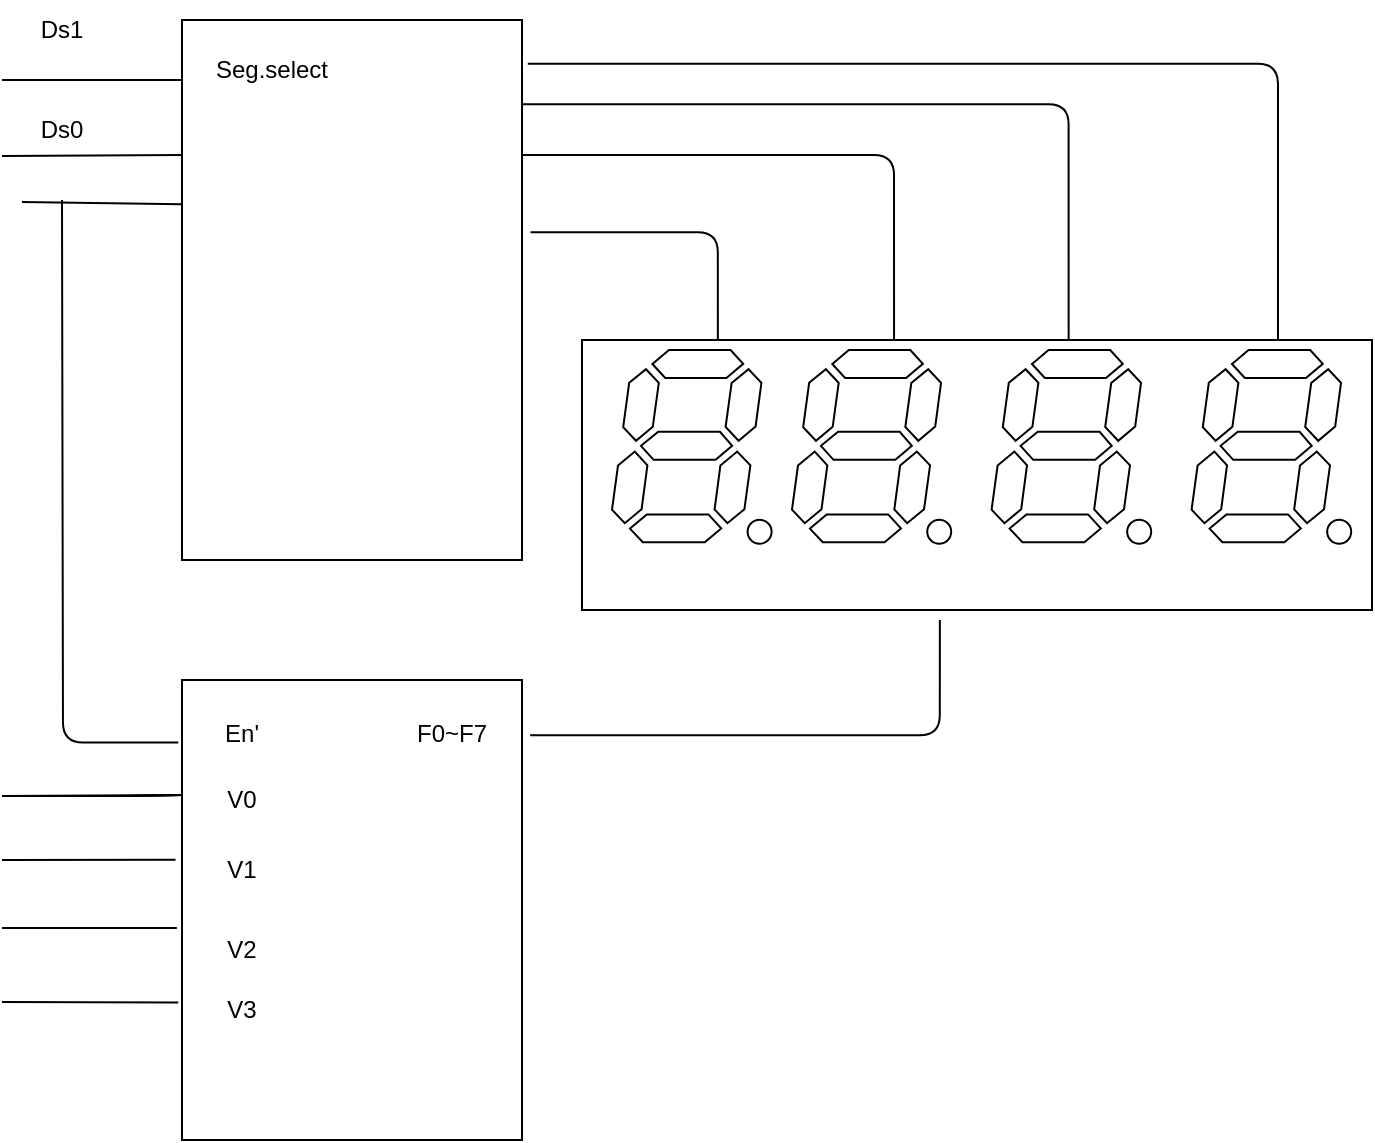 <mxfile>
    <diagram id="qTup6e771tbsEmKfYR57" name="페이지-1">
        <mxGraphModel dx="421" dy="461" grid="1" gridSize="10" guides="1" tooltips="1" connect="1" arrows="1" fold="1" page="1" pageScale="1" pageWidth="827" pageHeight="1169" math="0" shadow="0">
            <root>
                <mxCell id="0"/>
                <mxCell id="1" parent="0"/>
                <mxCell id="2" value="" style="rounded=0;whiteSpace=wrap;html=1;fillColor=none;rotation=-90;" parent="1" vertex="1">
                    <mxGeometry x="60" y="340" width="270" height="170" as="geometry"/>
                </mxCell>
                <mxCell id="3" value="" style="endArrow=none;html=1;entryX=0.75;entryY=0;entryDx=0;entryDy=0;" parent="1" target="2" edge="1">
                    <mxGeometry width="50" height="50" relative="1" as="geometry">
                        <mxPoint x="20" y="358" as="sourcePoint"/>
                        <mxPoint x="310" y="440" as="targetPoint"/>
                    </mxGeometry>
                </mxCell>
                <mxCell id="4" value="" style="endArrow=none;html=1;entryX=0.889;entryY=0;entryDx=0;entryDy=0;entryPerimeter=0;" parent="1" target="2" edge="1">
                    <mxGeometry width="50" height="50" relative="1" as="geometry">
                        <mxPoint x="20" y="320" as="sourcePoint"/>
                        <mxPoint x="310" y="440" as="targetPoint"/>
                    </mxGeometry>
                </mxCell>
                <mxCell id="5" value="Seg.select" style="text;html=1;strokeColor=none;fillColor=none;align=center;verticalAlign=middle;whiteSpace=wrap;rounded=0;" parent="1" vertex="1">
                    <mxGeometry x="110" y="300" width="90" height="30" as="geometry"/>
                </mxCell>
                <mxCell id="6" value="V1" style="text;html=1;strokeColor=none;fillColor=none;align=center;verticalAlign=middle;whiteSpace=wrap;rounded=0;" parent="1" vertex="1">
                    <mxGeometry x="110" y="700" width="60" height="30" as="geometry"/>
                </mxCell>
                <mxCell id="7" value="V2" style="text;html=1;strokeColor=none;fillColor=none;align=center;verticalAlign=middle;whiteSpace=wrap;rounded=0;" parent="1" vertex="1">
                    <mxGeometry x="110" y="740" width="60" height="30" as="geometry"/>
                </mxCell>
                <mxCell id="8" value="V3" style="text;html=1;strokeColor=none;fillColor=none;align=center;verticalAlign=middle;whiteSpace=wrap;rounded=0;" parent="1" vertex="1">
                    <mxGeometry x="110" y="770" width="60" height="30" as="geometry"/>
                </mxCell>
                <mxCell id="9" value="En'" style="text;html=1;strokeColor=none;fillColor=none;align=center;verticalAlign=middle;whiteSpace=wrap;rounded=0;" parent="1" vertex="1">
                    <mxGeometry x="110" y="631.9" width="60" height="30" as="geometry"/>
                </mxCell>
                <mxCell id="10" value="" style="verticalLabelPosition=bottom;shadow=0;dashed=0;align=center;html=1;verticalAlign=top;shape=mxgraph.electrical.opto_electronics.7_segment_display_with_dp;pointerEvents=1;fillColor=none;" parent="1" vertex="1">
                    <mxGeometry x="325" y="455" width="79.8" height="96.9" as="geometry"/>
                </mxCell>
                <mxCell id="11" value="" style="verticalLabelPosition=bottom;shadow=0;dashed=0;align=center;html=1;verticalAlign=top;shape=mxgraph.electrical.opto_electronics.7_segment_display_with_dp;pointerEvents=1;fillColor=none;" parent="1" vertex="1">
                    <mxGeometry x="415" y="455" width="79.6" height="96.9" as="geometry"/>
                </mxCell>
                <mxCell id="12" value="" style="verticalLabelPosition=bottom;shadow=0;dashed=0;align=center;html=1;verticalAlign=top;shape=mxgraph.electrical.opto_electronics.7_segment_display_with_dp;pointerEvents=1;fillColor=none;" parent="1" vertex="1">
                    <mxGeometry x="514.8" y="455" width="79.8" height="96.9" as="geometry"/>
                </mxCell>
                <mxCell id="13" value="" style="verticalLabelPosition=bottom;shadow=0;dashed=0;align=center;html=1;verticalAlign=top;shape=mxgraph.electrical.opto_electronics.7_segment_display_with_dp;pointerEvents=1;fillColor=none;" parent="1" vertex="1">
                    <mxGeometry x="614.8" y="455" width="79.8" height="96.9" as="geometry"/>
                </mxCell>
                <mxCell id="14" value="" style="rounded=0;whiteSpace=wrap;html=1;fillColor=none;" parent="1" vertex="1">
                    <mxGeometry x="310" y="450" width="395" height="135" as="geometry"/>
                </mxCell>
                <mxCell id="15" value="" style="endArrow=none;html=1;edgeStyle=orthogonalEdgeStyle;exitX=0.919;exitY=1.017;exitDx=0;exitDy=0;exitPerimeter=0;entryX=0.881;entryY=-0.003;entryDx=0;entryDy=0;entryPerimeter=0;" parent="1" source="2" target="14" edge="1">
                    <mxGeometry width="50" height="50" relative="1" as="geometry">
                        <mxPoint x="378.06" y="283.49" as="sourcePoint"/>
                        <mxPoint x="570" y="540" as="targetPoint"/>
                    </mxGeometry>
                </mxCell>
                <mxCell id="16" value="" style="endArrow=none;html=1;edgeStyle=orthogonalEdgeStyle;exitX=0.844;exitY=1.001;exitDx=0;exitDy=0;entryX=0.616;entryY=0.004;entryDx=0;entryDy=0;entryPerimeter=0;exitPerimeter=0;" parent="1" source="2" target="14" edge="1">
                    <mxGeometry width="50" height="50" relative="1" as="geometry">
                        <mxPoint x="375" y="327.5" as="sourcePoint"/>
                        <mxPoint x="570" y="540" as="targetPoint"/>
                    </mxGeometry>
                </mxCell>
                <mxCell id="17" value="" style="endArrow=none;html=1;edgeStyle=orthogonalEdgeStyle;exitX=0.75;exitY=1;exitDx=0;exitDy=0;entryX=0.395;entryY=-0.003;entryDx=0;entryDy=0;entryPerimeter=0;" parent="1" source="2" target="14" edge="1">
                    <mxGeometry width="50" height="50" relative="1" as="geometry">
                        <mxPoint x="379.08" y="359.9" as="sourcePoint"/>
                        <mxPoint x="570" y="540" as="targetPoint"/>
                    </mxGeometry>
                </mxCell>
                <mxCell id="18" value="" style="endArrow=none;html=1;edgeStyle=orthogonalEdgeStyle;exitX=0.607;exitY=1.025;exitDx=0;exitDy=0;entryX=0.172;entryY=-0.003;entryDx=0;entryDy=0;entryPerimeter=0;exitPerimeter=0;" parent="1" source="2" target="14" edge="1">
                    <mxGeometry width="50" height="50" relative="1" as="geometry">
                        <mxPoint x="375" y="395" as="sourcePoint"/>
                        <mxPoint x="570" y="540" as="targetPoint"/>
                    </mxGeometry>
                </mxCell>
                <mxCell id="19" value="Ds1" style="text;html=1;strokeColor=none;fillColor=none;align=center;verticalAlign=middle;whiteSpace=wrap;rounded=0;" parent="1" vertex="1">
                    <mxGeometry x="20" y="280" width="60" height="30" as="geometry"/>
                </mxCell>
                <mxCell id="20" value="Ds0" style="text;html=1;strokeColor=none;fillColor=none;align=center;verticalAlign=middle;whiteSpace=wrap;rounded=0;" parent="1" vertex="1">
                    <mxGeometry x="20" y="330" width="60" height="30" as="geometry"/>
                </mxCell>
                <mxCell id="21" value="" style="endArrow=none;html=1;entryX=0.659;entryY=0.001;entryDx=0;entryDy=0;entryPerimeter=0;" parent="1" target="2" edge="1">
                    <mxGeometry width="50" height="50" relative="1" as="geometry">
                        <mxPoint x="30" y="381" as="sourcePoint"/>
                        <mxPoint x="202.96" y="350.72" as="targetPoint"/>
                    </mxGeometry>
                </mxCell>
                <mxCell id="22" value="" style="rounded=0;whiteSpace=wrap;html=1;fillColor=none;rotation=-90;" parent="1" vertex="1">
                    <mxGeometry x="80" y="650" width="230" height="170" as="geometry"/>
                </mxCell>
                <mxCell id="23" value="" style="endArrow=none;html=1;entryX=0.75;entryY=0;entryDx=0;entryDy=0;" parent="1" target="22" edge="1">
                    <mxGeometry width="50" height="50" relative="1" as="geometry">
                        <mxPoint x="20" y="678" as="sourcePoint"/>
                        <mxPoint x="340" y="550" as="targetPoint"/>
                    </mxGeometry>
                </mxCell>
                <mxCell id="24" value="" style="endArrow=none;html=1;entryX=0.75;entryY=0;entryDx=0;entryDy=0;" parent="1" target="22" edge="1">
                    <mxGeometry width="50" height="50" relative="1" as="geometry">
                        <mxPoint x="20" y="678" as="sourcePoint"/>
                        <mxPoint x="110" y="677.5" as="targetPoint"/>
                        <Array as="points">
                            <mxPoint x="80" y="678"/>
                        </Array>
                    </mxGeometry>
                </mxCell>
                <mxCell id="25" value="" style="endArrow=none;html=1;entryX=0.75;entryY=0;entryDx=0;entryDy=0;" parent="1" target="22" edge="1">
                    <mxGeometry width="50" height="50" relative="1" as="geometry">
                        <mxPoint x="20" y="678" as="sourcePoint"/>
                        <mxPoint x="110" y="677.5" as="targetPoint"/>
                        <Array as="points">
                            <mxPoint x="60" y="678"/>
                            <mxPoint x="80" y="678"/>
                        </Array>
                    </mxGeometry>
                </mxCell>
                <mxCell id="26" value="" style="endArrow=none;html=1;entryX=0.75;entryY=0;entryDx=0;entryDy=0;" parent="1" target="22" edge="1">
                    <mxGeometry width="50" height="50" relative="1" as="geometry">
                        <mxPoint x="20" y="678" as="sourcePoint"/>
                        <mxPoint x="110" y="677.5" as="targetPoint"/>
                        <Array as="points">
                            <mxPoint x="40" y="678"/>
                            <mxPoint x="60" y="678"/>
                            <mxPoint x="80" y="678"/>
                        </Array>
                    </mxGeometry>
                </mxCell>
                <mxCell id="27" value="" style="endArrow=none;html=1;entryX=0.609;entryY=-0.019;entryDx=0;entryDy=0;entryPerimeter=0;" parent="1" target="22" edge="1">
                    <mxGeometry width="50" height="50" relative="1" as="geometry">
                        <mxPoint x="20" y="710" as="sourcePoint"/>
                        <mxPoint x="340" y="550" as="targetPoint"/>
                    </mxGeometry>
                </mxCell>
                <mxCell id="28" value="" style="endArrow=none;html=1;entryX=0.461;entryY=-0.015;entryDx=0;entryDy=0;entryPerimeter=0;" parent="1" target="22" edge="1">
                    <mxGeometry width="50" height="50" relative="1" as="geometry">
                        <mxPoint x="20" y="744.0" as="sourcePoint"/>
                        <mxPoint x="340" y="710" as="targetPoint"/>
                    </mxGeometry>
                </mxCell>
                <mxCell id="29" value="" style="endArrow=none;html=1;edgeStyle=orthogonalEdgeStyle;exitX=0.864;exitY=-0.011;exitDx=0;exitDy=0;exitPerimeter=0;" parent="1" source="22" edge="1">
                    <mxGeometry width="50" height="50" relative="1" as="geometry">
                        <mxPoint x="280" y="510" as="sourcePoint"/>
                        <mxPoint x="50" y="380" as="targetPoint"/>
                    </mxGeometry>
                </mxCell>
                <mxCell id="30" value="" style="endArrow=none;html=1;entryX=0.299;entryY=-0.011;entryDx=0;entryDy=0;entryPerimeter=0;" parent="1" target="22" edge="1">
                    <mxGeometry width="50" height="50" relative="1" as="geometry">
                        <mxPoint x="20" y="781" as="sourcePoint"/>
                        <mxPoint x="117.45" y="753.97" as="targetPoint"/>
                    </mxGeometry>
                </mxCell>
                <mxCell id="31" value="V0" style="text;html=1;strokeColor=none;fillColor=none;align=center;verticalAlign=middle;whiteSpace=wrap;rounded=0;" parent="1" vertex="1">
                    <mxGeometry x="110" y="665" width="60" height="30" as="geometry"/>
                </mxCell>
                <mxCell id="32" value="" style="endArrow=none;html=1;exitX=0.88;exitY=1.024;exitDx=0;exitDy=0;exitPerimeter=0;edgeStyle=orthogonalEdgeStyle;entryX=0.453;entryY=1.037;entryDx=0;entryDy=0;entryPerimeter=0;" parent="1" source="22" target="14" edge="1">
                    <mxGeometry width="50" height="50" relative="1" as="geometry">
                        <mxPoint x="350" y="630" as="sourcePoint"/>
                        <mxPoint x="510" y="648" as="targetPoint"/>
                    </mxGeometry>
                </mxCell>
                <mxCell id="33" value="F0~F7" style="text;html=1;strokeColor=none;fillColor=none;align=center;verticalAlign=middle;whiteSpace=wrap;rounded=0;" parent="1" vertex="1">
                    <mxGeometry x="210" y="621.9" width="70" height="50" as="geometry"/>
                </mxCell>
            </root>
        </mxGraphModel>
    </diagram>
</mxfile>
